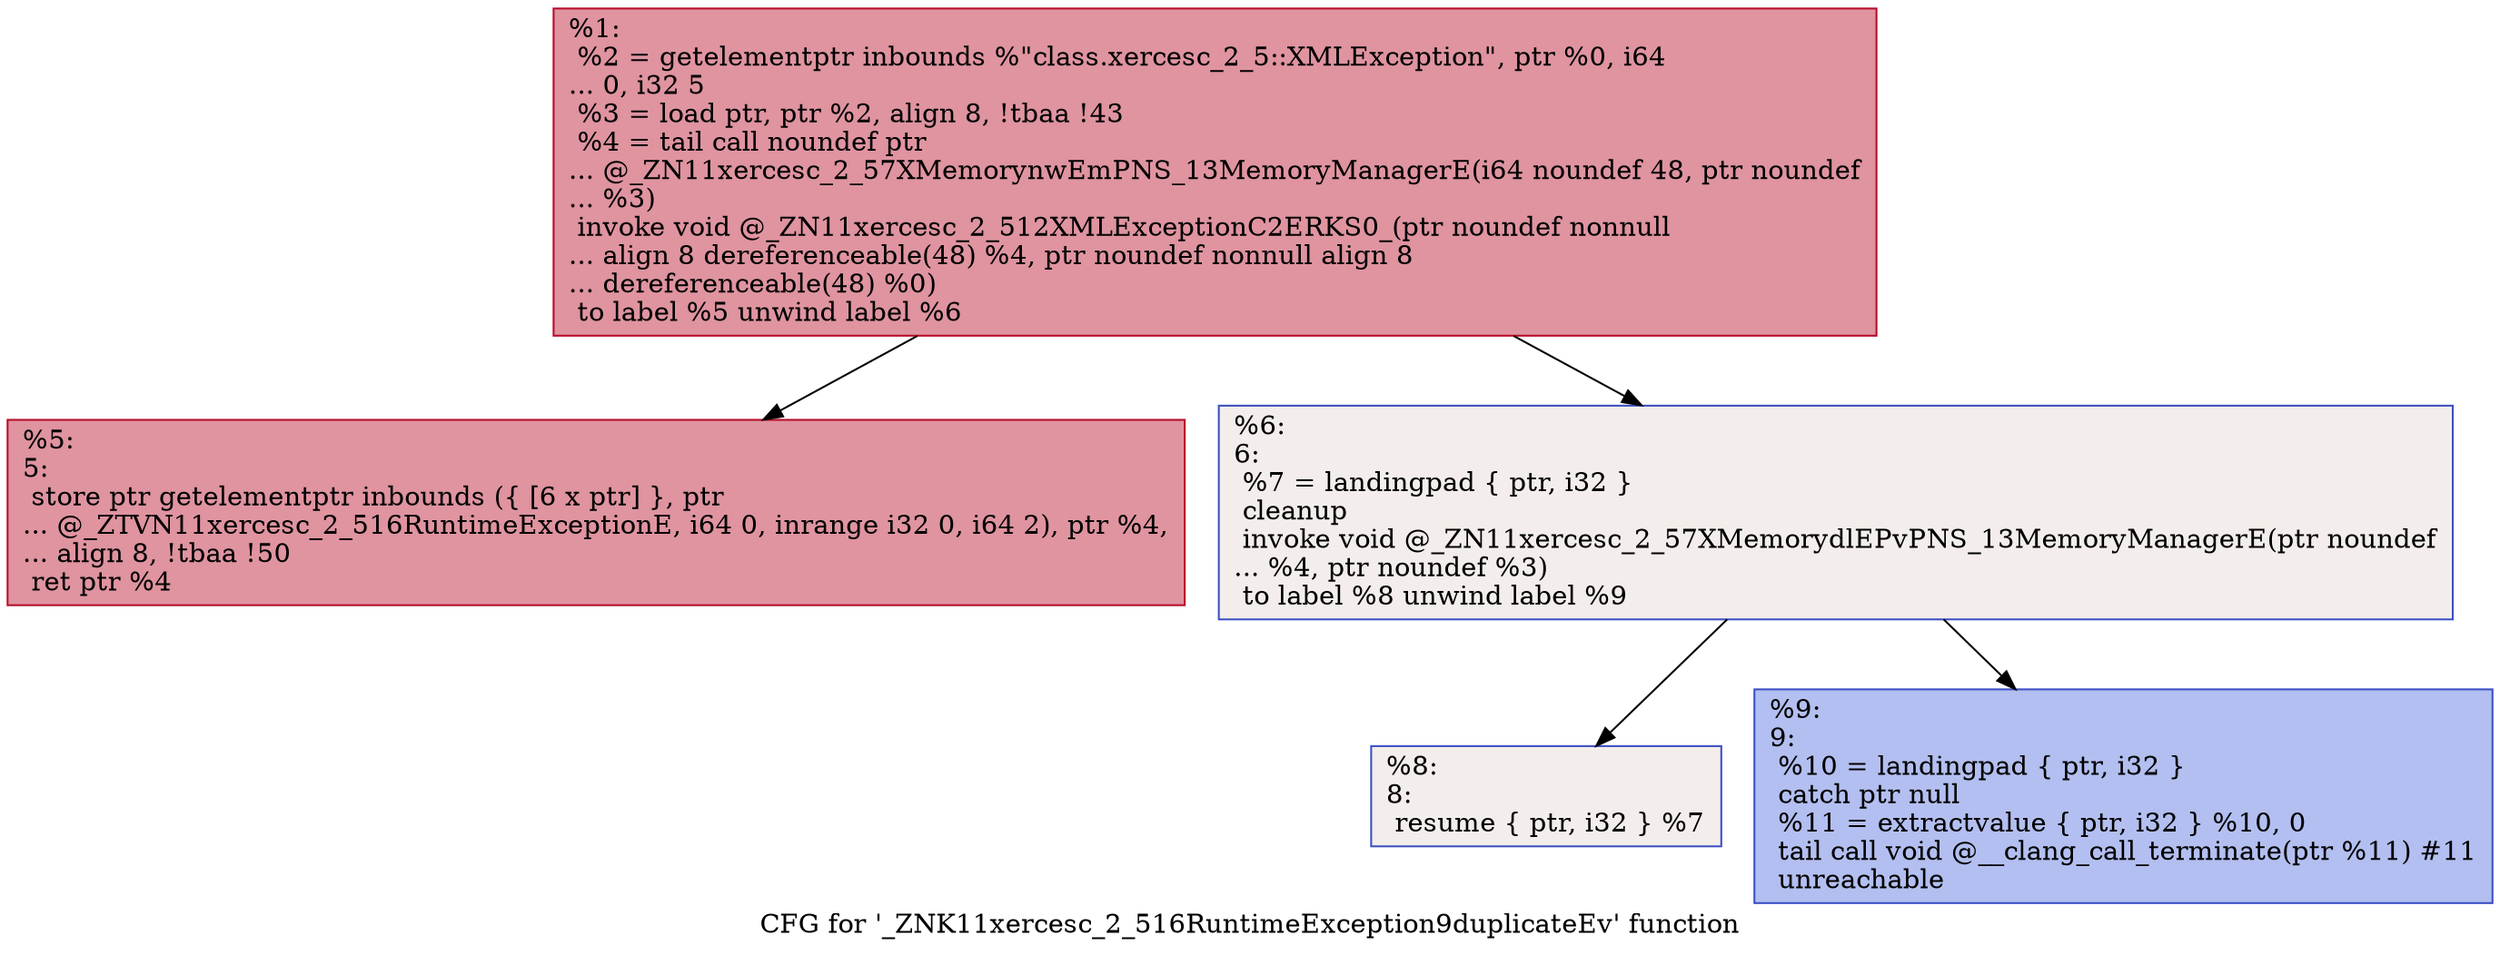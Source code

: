 digraph "CFG for '_ZNK11xercesc_2_516RuntimeException9duplicateEv' function" {
	label="CFG for '_ZNK11xercesc_2_516RuntimeException9duplicateEv' function";

	Node0x560876dd6440 [shape=record,color="#b70d28ff", style=filled, fillcolor="#b70d2870",label="{%1:\l  %2 = getelementptr inbounds %\"class.xercesc_2_5::XMLException\", ptr %0, i64\l... 0, i32 5\l  %3 = load ptr, ptr %2, align 8, !tbaa !43\l  %4 = tail call noundef ptr\l... @_ZN11xercesc_2_57XMemorynwEmPNS_13MemoryManagerE(i64 noundef 48, ptr noundef\l... %3)\l  invoke void @_ZN11xercesc_2_512XMLExceptionC2ERKS0_(ptr noundef nonnull\l... align 8 dereferenceable(48) %4, ptr noundef nonnull align 8\l... dereferenceable(48) %0)\l          to label %5 unwind label %6\l}"];
	Node0x560876dd6440 -> Node0x560876dd6790;
	Node0x560876dd6440 -> Node0x560876dd67e0;
	Node0x560876dd6790 [shape=record,color="#b70d28ff", style=filled, fillcolor="#b70d2870",label="{%5:\l5:                                                \l  store ptr getelementptr inbounds (\{ [6 x ptr] \}, ptr\l... @_ZTVN11xercesc_2_516RuntimeExceptionE, i64 0, inrange i32 0, i64 2), ptr %4,\l... align 8, !tbaa !50\l  ret ptr %4\l}"];
	Node0x560876dd67e0 [shape=record,color="#3d50c3ff", style=filled, fillcolor="#e5d8d170",label="{%6:\l6:                                                \l  %7 = landingpad \{ ptr, i32 \}\l          cleanup\l  invoke void @_ZN11xercesc_2_57XMemorydlEPvPNS_13MemoryManagerE(ptr noundef\l... %4, ptr noundef %3)\l          to label %8 unwind label %9\l}"];
	Node0x560876dd67e0 -> Node0x560876dd6b30;
	Node0x560876dd67e0 -> Node0x560876dd6b80;
	Node0x560876dd6b30 [shape=record,color="#3d50c3ff", style=filled, fillcolor="#e5d8d170",label="{%8:\l8:                                                \l  resume \{ ptr, i32 \} %7\l}"];
	Node0x560876dd6b80 [shape=record,color="#3d50c3ff", style=filled, fillcolor="#536edd70",label="{%9:\l9:                                                \l  %10 = landingpad \{ ptr, i32 \}\l          catch ptr null\l  %11 = extractvalue \{ ptr, i32 \} %10, 0\l  tail call void @__clang_call_terminate(ptr %11) #11\l  unreachable\l}"];
}

